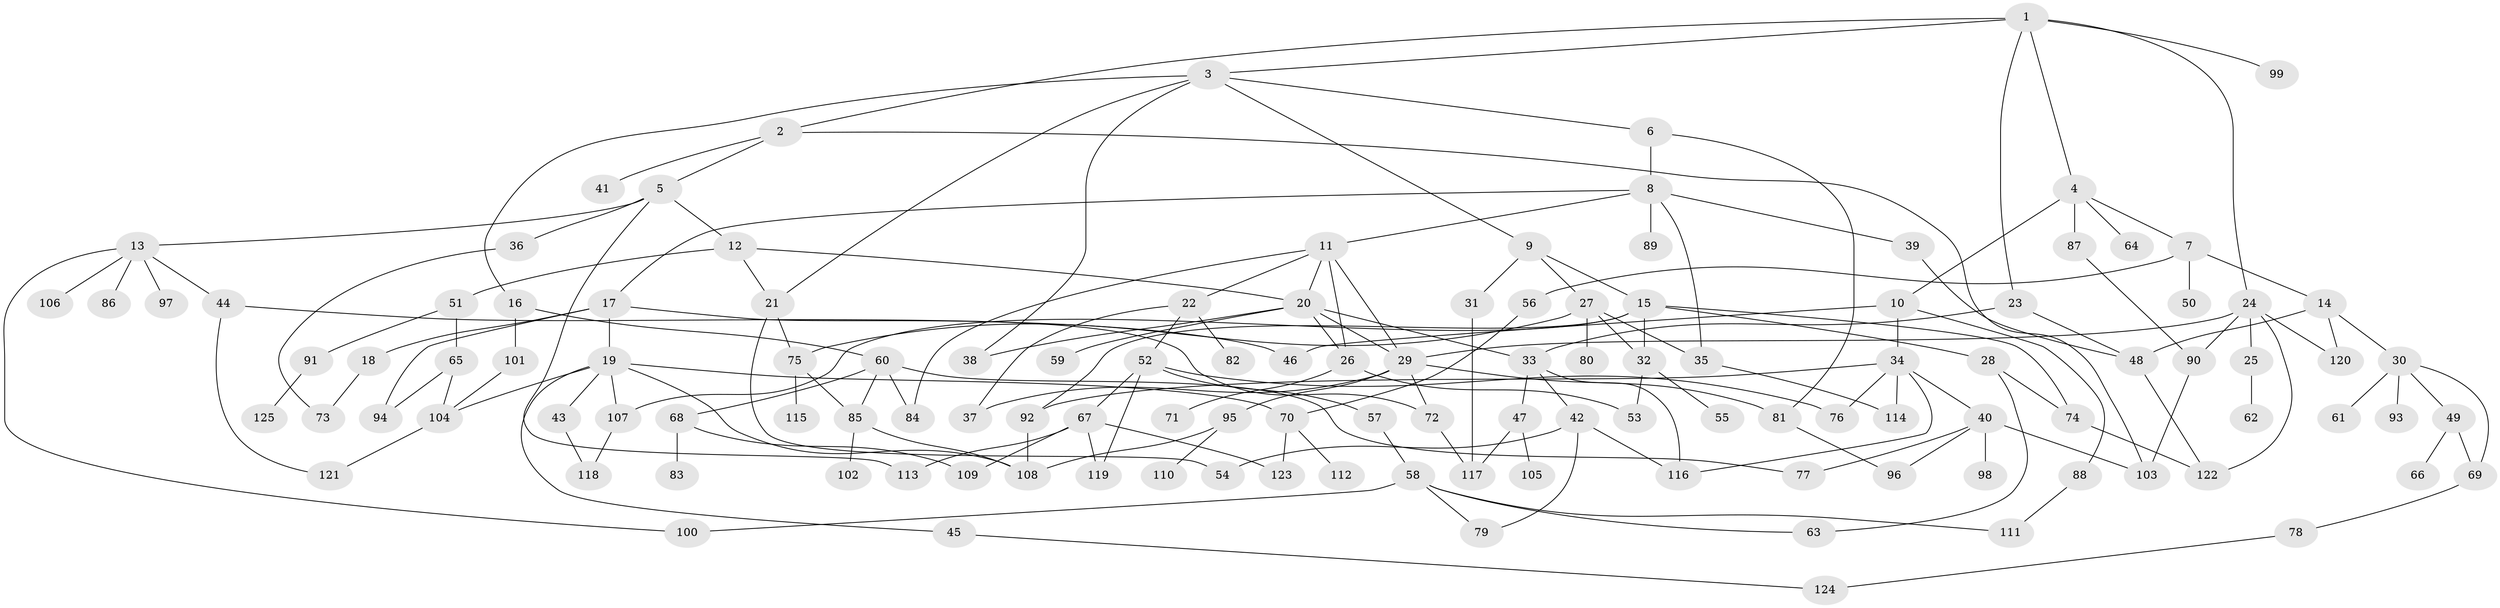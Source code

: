 // Generated by graph-tools (version 1.1) at 2025/49/03/09/25 03:49:16]
// undirected, 125 vertices, 181 edges
graph export_dot {
graph [start="1"]
  node [color=gray90,style=filled];
  1;
  2;
  3;
  4;
  5;
  6;
  7;
  8;
  9;
  10;
  11;
  12;
  13;
  14;
  15;
  16;
  17;
  18;
  19;
  20;
  21;
  22;
  23;
  24;
  25;
  26;
  27;
  28;
  29;
  30;
  31;
  32;
  33;
  34;
  35;
  36;
  37;
  38;
  39;
  40;
  41;
  42;
  43;
  44;
  45;
  46;
  47;
  48;
  49;
  50;
  51;
  52;
  53;
  54;
  55;
  56;
  57;
  58;
  59;
  60;
  61;
  62;
  63;
  64;
  65;
  66;
  67;
  68;
  69;
  70;
  71;
  72;
  73;
  74;
  75;
  76;
  77;
  78;
  79;
  80;
  81;
  82;
  83;
  84;
  85;
  86;
  87;
  88;
  89;
  90;
  91;
  92;
  93;
  94;
  95;
  96;
  97;
  98;
  99;
  100;
  101;
  102;
  103;
  104;
  105;
  106;
  107;
  108;
  109;
  110;
  111;
  112;
  113;
  114;
  115;
  116;
  117;
  118;
  119;
  120;
  121;
  122;
  123;
  124;
  125;
  1 -- 2;
  1 -- 3;
  1 -- 4;
  1 -- 23;
  1 -- 24;
  1 -- 99;
  2 -- 5;
  2 -- 41;
  2 -- 103;
  3 -- 6;
  3 -- 9;
  3 -- 16;
  3 -- 21;
  3 -- 38;
  4 -- 7;
  4 -- 10;
  4 -- 64;
  4 -- 87;
  5 -- 12;
  5 -- 13;
  5 -- 36;
  5 -- 113;
  6 -- 8;
  6 -- 81;
  7 -- 14;
  7 -- 50;
  7 -- 56;
  8 -- 11;
  8 -- 17;
  8 -- 39;
  8 -- 89;
  8 -- 35;
  9 -- 15;
  9 -- 27;
  9 -- 31;
  10 -- 34;
  10 -- 88;
  10 -- 46;
  11 -- 20;
  11 -- 22;
  11 -- 84;
  11 -- 26;
  11 -- 29;
  12 -- 51;
  12 -- 21;
  12 -- 20;
  13 -- 44;
  13 -- 86;
  13 -- 97;
  13 -- 106;
  13 -- 100;
  14 -- 30;
  14 -- 120;
  14 -- 48;
  15 -- 28;
  15 -- 32;
  15 -- 107;
  15 -- 74;
  15 -- 92;
  16 -- 60;
  16 -- 101;
  17 -- 18;
  17 -- 19;
  17 -- 94;
  17 -- 72;
  18 -- 73;
  19 -- 43;
  19 -- 45;
  19 -- 70;
  19 -- 104;
  19 -- 107;
  19 -- 108;
  20 -- 26;
  20 -- 33;
  20 -- 38;
  20 -- 59;
  20 -- 29;
  21 -- 54;
  21 -- 75;
  22 -- 37;
  22 -- 52;
  22 -- 82;
  23 -- 48;
  23 -- 33;
  24 -- 25;
  24 -- 29;
  24 -- 90;
  24 -- 120;
  24 -- 122;
  25 -- 62;
  26 -- 53;
  26 -- 71;
  27 -- 35;
  27 -- 75;
  27 -- 80;
  27 -- 32;
  28 -- 63;
  28 -- 74;
  29 -- 72;
  29 -- 81;
  29 -- 95;
  29 -- 37;
  30 -- 49;
  30 -- 61;
  30 -- 69;
  30 -- 93;
  31 -- 117;
  32 -- 55;
  32 -- 53;
  33 -- 42;
  33 -- 47;
  33 -- 116;
  34 -- 40;
  34 -- 76;
  34 -- 92;
  34 -- 114;
  34 -- 116;
  35 -- 114;
  36 -- 73;
  39 -- 48;
  40 -- 96;
  40 -- 98;
  40 -- 103;
  40 -- 77;
  42 -- 54;
  42 -- 79;
  42 -- 116;
  43 -- 118;
  44 -- 46;
  44 -- 121;
  45 -- 124;
  47 -- 105;
  47 -- 117;
  48 -- 122;
  49 -- 66;
  49 -- 69;
  51 -- 65;
  51 -- 91;
  52 -- 57;
  52 -- 67;
  52 -- 119;
  52 -- 76;
  56 -- 70;
  57 -- 58;
  58 -- 100;
  58 -- 79;
  58 -- 63;
  58 -- 111;
  60 -- 68;
  60 -- 77;
  60 -- 84;
  60 -- 85;
  65 -- 94;
  65 -- 104;
  67 -- 109;
  67 -- 113;
  67 -- 123;
  67 -- 119;
  68 -- 83;
  68 -- 109;
  69 -- 78;
  70 -- 112;
  70 -- 123;
  72 -- 117;
  74 -- 122;
  75 -- 85;
  75 -- 115;
  78 -- 124;
  81 -- 96;
  85 -- 102;
  85 -- 108;
  87 -- 90;
  88 -- 111;
  90 -- 103;
  91 -- 125;
  92 -- 108;
  95 -- 110;
  95 -- 108;
  101 -- 104;
  104 -- 121;
  107 -- 118;
}

